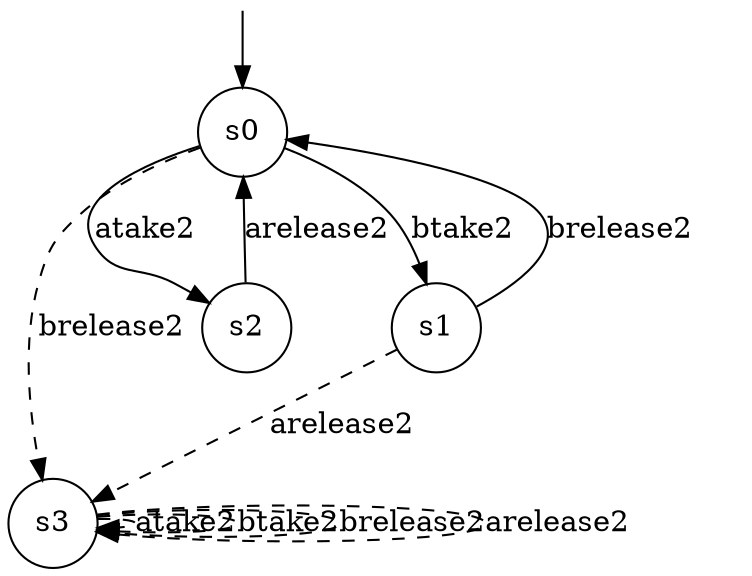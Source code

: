 digraph g {

	s0 [shape="circle" label="s0"];
	s1 [shape="circle" label="s3"];
	s2 [shape="circle" label="s2"];
	s3 [shape="circle" label="s1"];

	s3 -> s0 [modality="MUST", style="strict", label="brelease2"];
	s1 -> s1 [modality="MAY", style="dashed", label="atake2"];
	s1 -> s1 [modality="MAY", style="dashed", label="btake2"];
	s0 -> s2 [modality="MUST", style="strict", label="atake2"];
	s1 -> s1 [modality="MAY", style="dashed", label="brelease2"];
	s1 -> s1 [modality="MAY", style="dashed", label="arelease2"];
	s0 -> s1 [modality="MAY", style="dashed", label="brelease2"];
	s2 -> s0 [modality="MUST", style="strict", label="arelease2"];
	s3 -> s1 [modality="MAY", style="dashed", label="arelease2"];
	s0 -> s3 [modality="MUST", style="strict", label="btake2"];

__start0 [label="" shape="none" width="0" height="0"];
__start0 -> s0;
}
